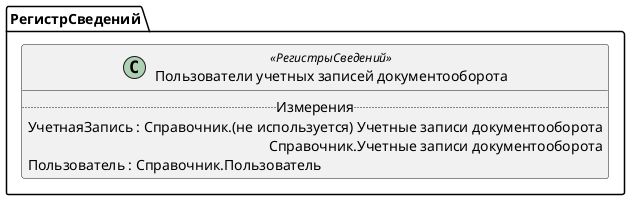 ﻿@startuml ПользователиУчетныхЗаписейДокументооборота
'!include templates.wsd
'..\include templates.wsd
class РегистрСведений.ПользователиУчетныхЗаписейДокументооборота as "Пользователи учетных записей документооборота" <<РегистрыСведений>>
{
..Измерения..
УчетнаяЗапись : Справочник.(не используется) Учетные записи документооборота\rСправочник.Учетные записи документооборота
Пользователь : Справочник.Пользователь
}
@enduml
